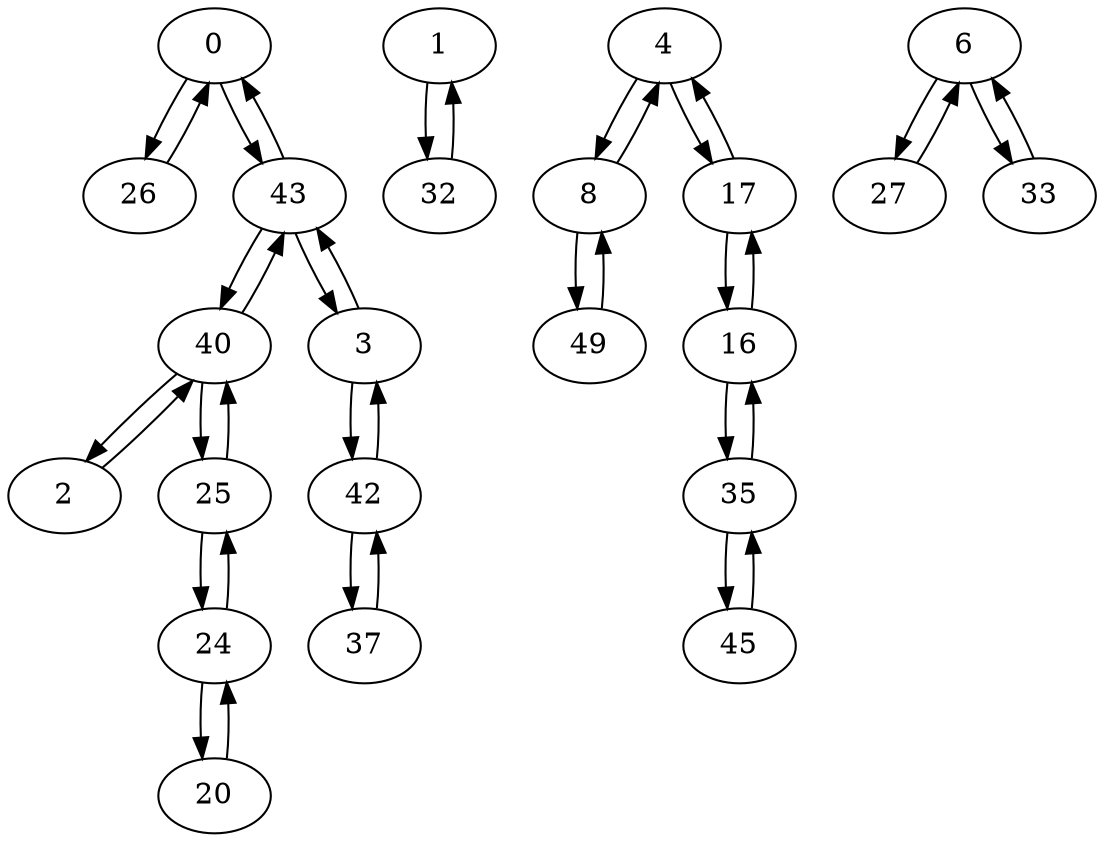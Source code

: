digraph G {
  0 -> 26;
  0 -> 43;
  1 -> 32;
  2 -> 40;
  3 -> 42;
  3 -> 43;
  4 -> 8;
  4 -> 17;
  6 -> 27;
  6 -> 33;
  8 -> 4;
  8 -> 49;
  16 -> 17;
  16 -> 35;
  17 -> 4;
  17 -> 16;
  20 -> 24;
  24 -> 20;
  24 -> 25;
  25 -> 24;
  25 -> 40;
  26 -> 0;
  27 -> 6;
  32 -> 1;
  33 -> 6;
  35 -> 16;
  35 -> 45;
  37 -> 42;
  40 -> 2;
  40 -> 25;
  40 -> 43;
  42 -> 3;
  42 -> 37;
  43 -> 0;
  43 -> 3;
  43 -> 40;
  45 -> 35;
  49 -> 8;
}
